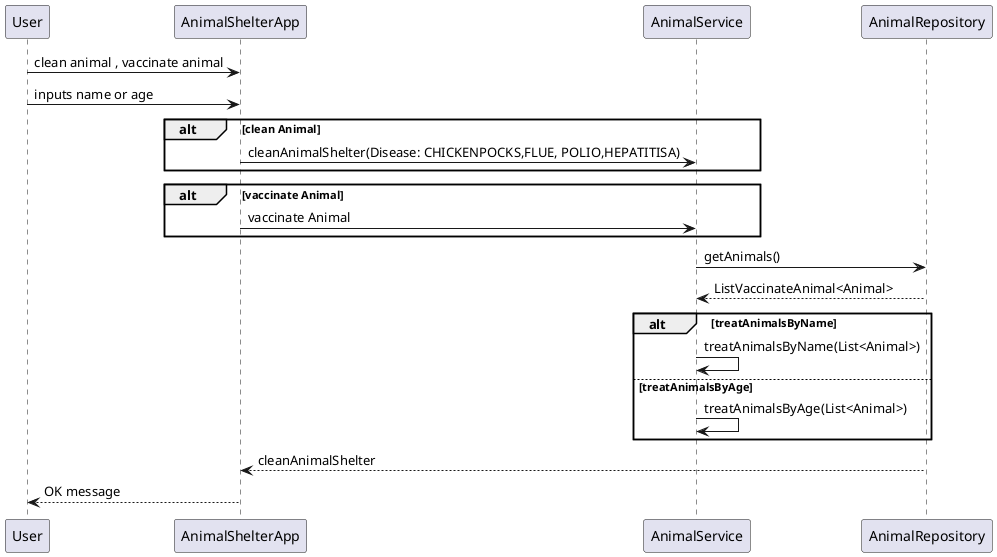 @startuml

User -> AnimalShelterApp : clean animal , vaccinate animal
User -> AnimalShelterApp : inputs name or age

alt clean Animal
AnimalShelterApp -> AnimalService : cleanAnimalShelter(Disease: CHICKENPOCKS,FLUE, POLIO,HEPATITISA)
end
alt vaccinate Animal
AnimalShelterApp -> AnimalService : vaccinate Animal
end

AnimalService -> AnimalRepository : getAnimals()
AnimalService <-- AnimalRepository : ListVaccinateAnimal<Animal>

alt treatAnimalsByName
AnimalService -> AnimalService : treatAnimalsByName(List<Animal>)


else  treatAnimalsByAge
AnimalService -> AnimalService : treatAnimalsByAge(List<Animal>)
end

AnimalRepository --> AnimalShelterApp : cleanAnimalShelter

User <-- AnimalShelterApp : OK message

@enduml